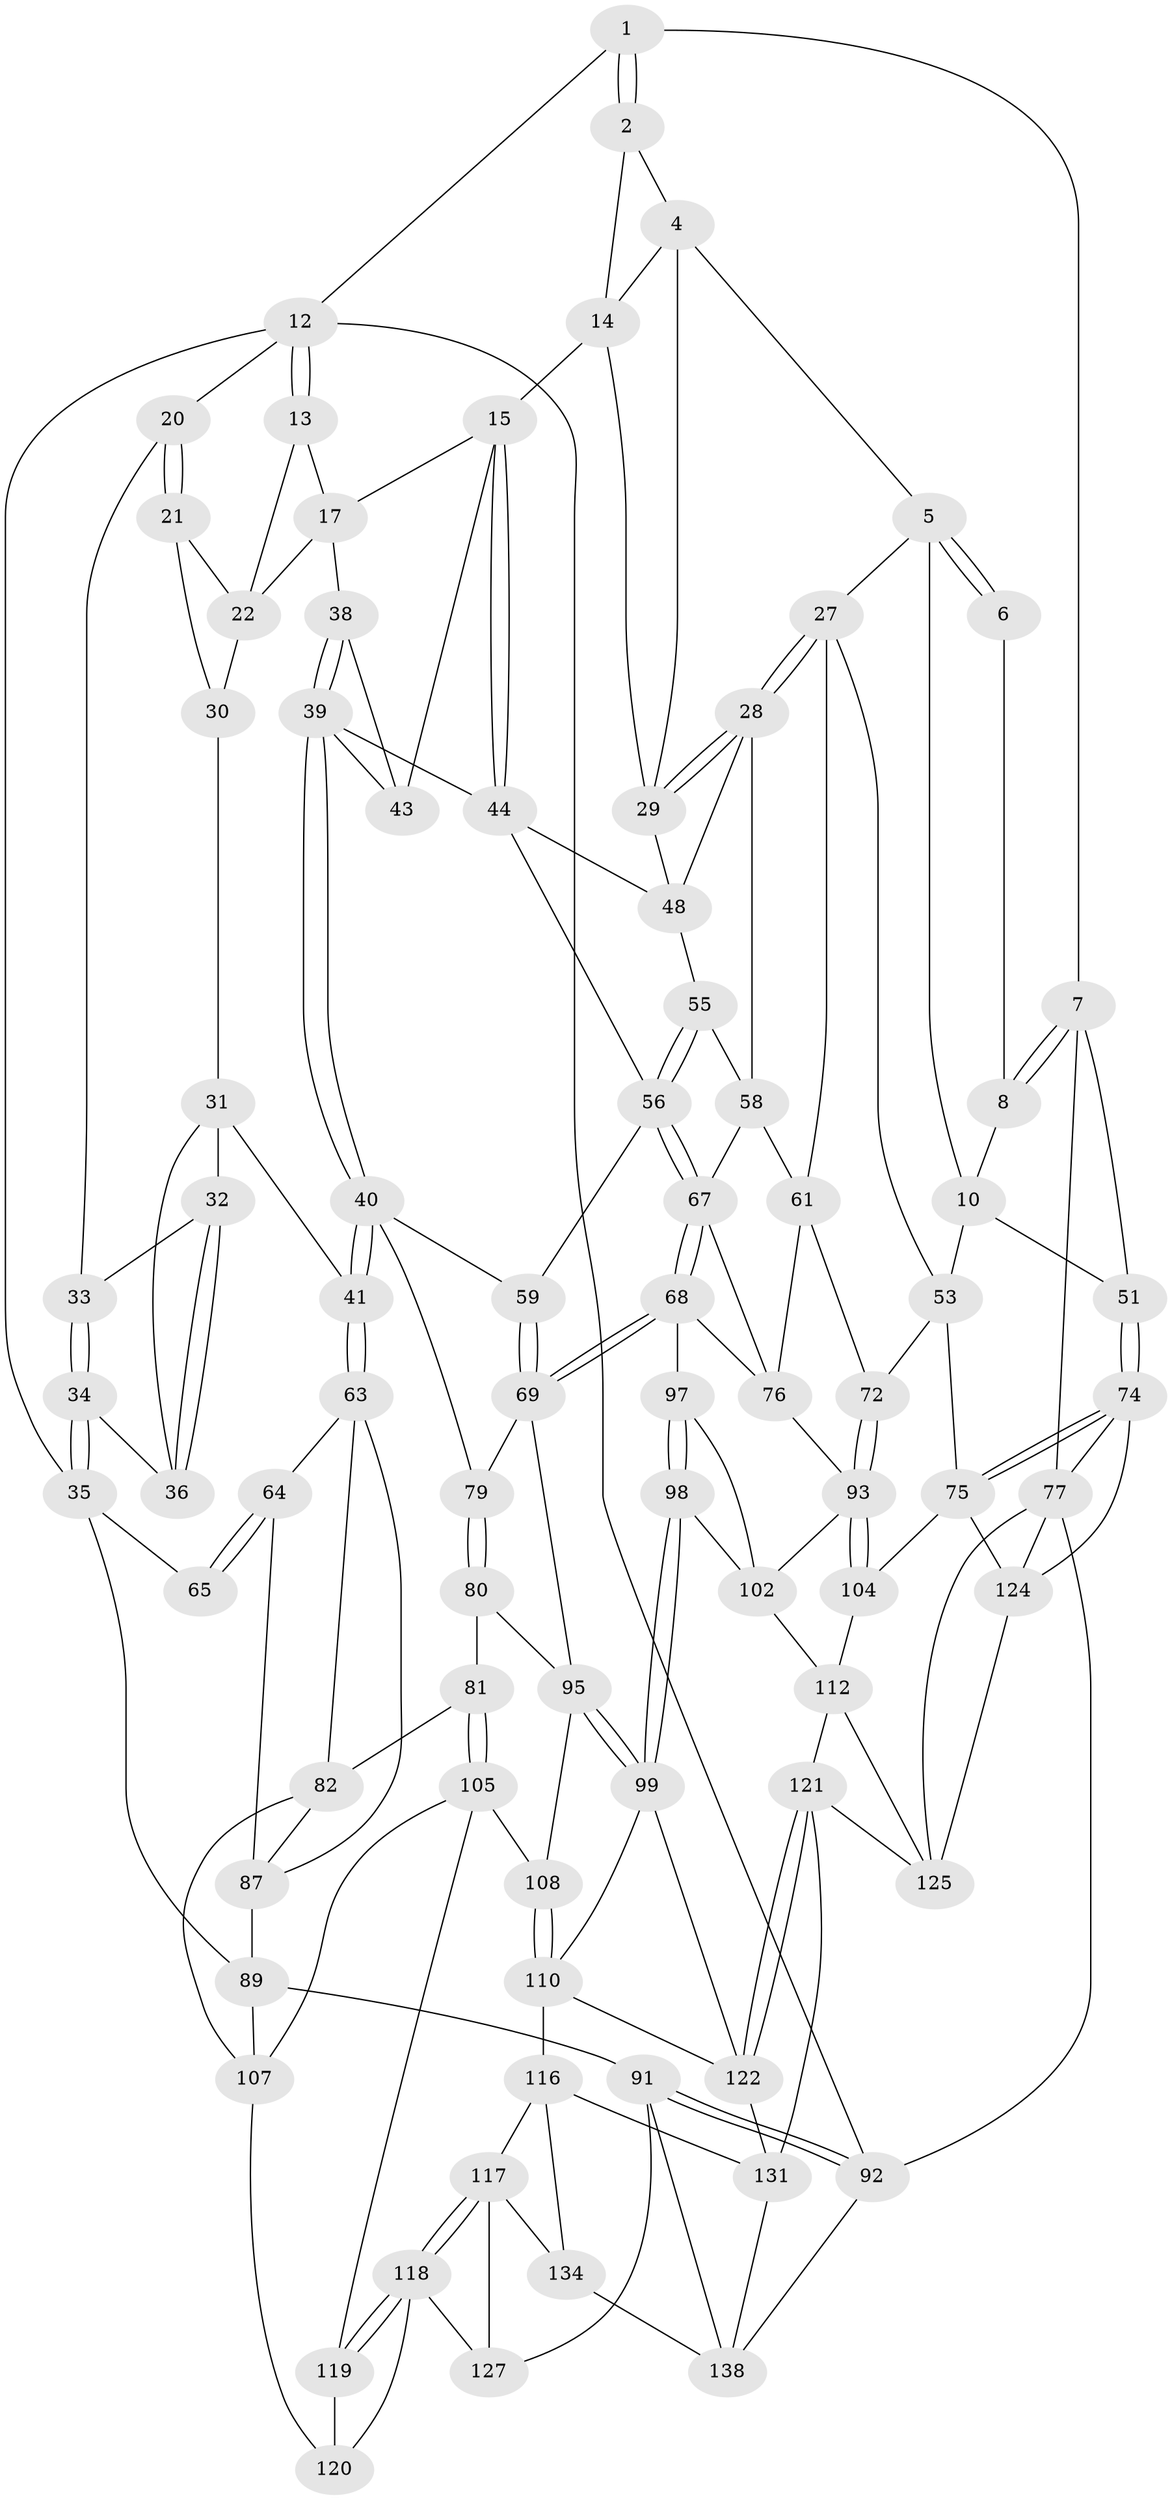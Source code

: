 // original degree distribution, {4: 0.22302158273381295, 5: 0.5611510791366906, 3: 0.014388489208633094, 6: 0.2014388489208633}
// Generated by graph-tools (version 1.1) at 2025/42/03/06/25 10:42:31]
// undirected, 84 vertices, 187 edges
graph export_dot {
graph [start="1"]
  node [color=gray90,style=filled];
  1 [pos="+1+0"];
  2 [pos="+0.6160457049375263+0",super="+3"];
  4 [pos="+0.690494119150729+0.025476190346842956",super="+25"];
  5 [pos="+0.7438000855211101+0.07641262118792864",super="+11"];
  6 [pos="+0.9288484084550599+0.050351625217067285"];
  7 [pos="+1+0.1108281286419162",super="+42"];
  8 [pos="+0.9351430324133191+0.06807503632009736",super="+9"];
  10 [pos="+0.8468333607966838+0.22253964644921526",super="+52"];
  12 [pos="+0+0",super="+19"];
  13 [pos="+0.30000852528546146+0",super="+18"];
  14 [pos="+0.5184783873442729+0.16732866038280433",super="+26"];
  15 [pos="+0.4540419804232646+0.19477217822493706",super="+16"];
  17 [pos="+0.3087567167887011+0.07775812516522089",super="+23"];
  20 [pos="+0.008424422748859793+0.11474580182132549"];
  21 [pos="+0.05177276711498706+0.13008587592651613"];
  22 [pos="+0.13960340492602424+0.1340432140412378",super="+24"];
  27 [pos="+0.7762083867425977+0.328174661808144",super="+54"];
  28 [pos="+0.7521288069670637+0.3200484380166253",super="+50"];
  29 [pos="+0.6983636572736198+0.27578010600742503",super="+47"];
  30 [pos="+0.11535531394317868+0.20565864806977147"];
  31 [pos="+0.09307393944086574+0.24170887000871905",super="+37"];
  32 [pos="+0.047154245361052206+0.22104028537621206"];
  33 [pos="+0.04458356206320973+0.21841990345363269"];
  34 [pos="+0+0.3368783078935142"];
  35 [pos="+0+0.3528156088476422",super="+66"];
  36 [pos="+0.057570141741296495+0.34637062375504973"];
  38 [pos="+0.24331701643124365+0.24320841384981273"];
  39 [pos="+0.23269589508352365+0.3441895246710727",super="+46"];
  40 [pos="+0.22038554876041663+0.3629013622366471",super="+60"];
  41 [pos="+0.18101788694859045+0.38914365990414057"];
  43 [pos="+0.4124338900653248+0.22754308630519174"];
  44 [pos="+0.48439706557327933+0.3180508755369661",super="+45"];
  48 [pos="+0.56618080170472+0.29410917352165555",super="+49"];
  51 [pos="+1+0.4075208782283299"];
  53 [pos="+0.8813876610702814+0.41544408558643037",super="+71"];
  55 [pos="+0.5734956675259008+0.4080125169710144"];
  56 [pos="+0.5600916984604283+0.4367638702535176",super="+57"];
  58 [pos="+0.5846340428853191+0.4033281366203934",super="+62"];
  59 [pos="+0.43300276827975126+0.40968175629309284"];
  61 [pos="+0.759673148193168+0.407982436375229",super="+73"];
  63 [pos="+0.17522589949845796+0.41134231373572",super="+83"];
  64 [pos="+0.10377125249421926+0.4627848813196469",super="+88"];
  65 [pos="+0+0.5531366212581311"];
  67 [pos="+0.5625540164874048+0.4660085965714288",super="+70"];
  68 [pos="+0.5122223257942315+0.5420897928609413",super="+86"];
  69 [pos="+0.4943064923724861+0.5408565040994701",super="+84"];
  72 [pos="+0.7441815772049971+0.5471780452539469"];
  74 [pos="+1+0.6733840839065428",super="+78"];
  75 [pos="+1+0.6712344404869556",super="+103"];
  76 [pos="+0.6827297804013005+0.5306011944401058",super="+85"];
  77 [pos="+1+1",super="+137"];
  79 [pos="+0.3737642831784163+0.5127911605681174"];
  80 [pos="+0.3006524408727217+0.5868254467200266"];
  81 [pos="+0.28412639641420256+0.5831652773283365"];
  82 [pos="+0.23127298484541925+0.563051678662199",super="+100"];
  87 [pos="+0.07982432119280843+0.6103375604298302",super="+101"];
  89 [pos="+0+0.8653611924087593",super="+90"];
  91 [pos="+0+1",super="+128"];
  92 [pos="+0+1"];
  93 [pos="+0.7518815442782553+0.641572961078377",super="+94"];
  95 [pos="+0.3979079593060164+0.6530590952714144",super="+96"];
  97 [pos="+0.5439025188099608+0.6078154467335004"];
  98 [pos="+0.5218576883741328+0.696037164359558"];
  99 [pos="+0.4312999097765654+0.7352661343074391",super="+109"];
  102 [pos="+0.7026950740383201+0.649085763754424",super="+111"];
  104 [pos="+0.774949766880039+0.6669498315050525"];
  105 [pos="+0.2327617412361442+0.7191918685490597",super="+106"];
  107 [pos="+0.15690546408303963+0.6969069638780367",super="+114"];
  108 [pos="+0.28695449577617604+0.722378252019552"];
  110 [pos="+0.3030545487835862+0.736397371507175",super="+115"];
  112 [pos="+0.7469167279343247+0.7826374454838867",super="+113"];
  116 [pos="+0.26992267487229976+0.8472894211329247",super="+133"];
  117 [pos="+0.24068831433749727+0.8466582183334752",super="+129"];
  118 [pos="+0.22194837814527754+0.8272052185902372",super="+126"];
  119 [pos="+0.2086851759033129+0.7731510948462225"];
  120 [pos="+0.10663035896834328+0.8245391923673826"];
  121 [pos="+0.5929918350904461+0.8789792645295391",super="+136"];
  122 [pos="+0.43269475191023343+0.8362475392950726",super="+123"];
  124 [pos="+0.8671835646780738+0.8564789017774351",super="+130"];
  125 [pos="+0.7896659958894623+0.8470379193580012",super="+135"];
  127 [pos="+0.1408191455957258+0.8955370399649398"];
  131 [pos="+0.3626641477053393+1",super="+132"];
  134 [pos="+0.21750744318825438+0.9472056137374307"];
  138 [pos="+0.17414966955205416+0.9390590125086786",super="+139"];
  1 -- 2;
  1 -- 2;
  1 -- 7;
  1 -- 12;
  2 -- 4;
  2 -- 14;
  4 -- 5;
  4 -- 29;
  4 -- 14;
  5 -- 6;
  5 -- 6;
  5 -- 10;
  5 -- 27;
  6 -- 8;
  7 -- 8 [weight=2];
  7 -- 8;
  7 -- 77;
  7 -- 51;
  8 -- 10;
  10 -- 51;
  10 -- 53;
  12 -- 13;
  12 -- 13;
  12 -- 92;
  12 -- 35;
  12 -- 20;
  13 -- 17;
  13 -- 22;
  14 -- 15;
  14 -- 29;
  15 -- 44;
  15 -- 44;
  15 -- 17;
  15 -- 43;
  17 -- 38;
  17 -- 22;
  20 -- 21;
  20 -- 21;
  20 -- 33;
  21 -- 22;
  21 -- 30;
  22 -- 30;
  27 -- 28;
  27 -- 28;
  27 -- 61;
  27 -- 53;
  28 -- 29;
  28 -- 29;
  28 -- 48;
  28 -- 58;
  29 -- 48;
  30 -- 31;
  31 -- 32;
  31 -- 41;
  31 -- 36;
  32 -- 33;
  32 -- 36;
  32 -- 36;
  33 -- 34;
  33 -- 34;
  34 -- 35;
  34 -- 35;
  34 -- 36;
  35 -- 89;
  35 -- 65;
  38 -- 39;
  38 -- 39;
  38 -- 43;
  39 -- 40;
  39 -- 40;
  39 -- 43;
  39 -- 44;
  40 -- 41;
  40 -- 41;
  40 -- 59;
  40 -- 79;
  41 -- 63;
  41 -- 63;
  44 -- 48;
  44 -- 56;
  48 -- 55;
  51 -- 74;
  51 -- 74;
  53 -- 72;
  53 -- 75;
  55 -- 56;
  55 -- 56;
  55 -- 58;
  56 -- 67;
  56 -- 67;
  56 -- 59;
  58 -- 67;
  58 -- 61;
  59 -- 69;
  59 -- 69;
  61 -- 72;
  61 -- 76;
  63 -- 64;
  63 -- 82;
  63 -- 87;
  64 -- 65 [weight=2];
  64 -- 65;
  64 -- 87;
  67 -- 68;
  67 -- 68;
  67 -- 76;
  68 -- 69;
  68 -- 69;
  68 -- 97;
  68 -- 76;
  69 -- 95;
  69 -- 79;
  72 -- 93;
  72 -- 93;
  74 -- 75;
  74 -- 75;
  74 -- 124;
  74 -- 77;
  75 -- 104;
  75 -- 124;
  76 -- 93;
  77 -- 92;
  77 -- 124;
  77 -- 125;
  79 -- 80;
  79 -- 80;
  80 -- 81;
  80 -- 95;
  81 -- 82;
  81 -- 105;
  81 -- 105;
  82 -- 107;
  82 -- 87;
  87 -- 89;
  89 -- 91;
  89 -- 107;
  91 -- 92;
  91 -- 92;
  91 -- 138;
  91 -- 127;
  92 -- 138;
  93 -- 104;
  93 -- 104;
  93 -- 102;
  95 -- 99;
  95 -- 99;
  95 -- 108;
  97 -- 98;
  97 -- 98;
  97 -- 102;
  98 -- 99;
  98 -- 99;
  98 -- 102;
  99 -- 122;
  99 -- 110;
  102 -- 112;
  104 -- 112;
  105 -- 108;
  105 -- 107;
  105 -- 119;
  107 -- 120;
  108 -- 110;
  108 -- 110;
  110 -- 122;
  110 -- 116;
  112 -- 125;
  112 -- 121;
  116 -- 117;
  116 -- 131;
  116 -- 134;
  117 -- 118;
  117 -- 118;
  117 -- 134;
  117 -- 127;
  118 -- 119;
  118 -- 119;
  118 -- 120;
  118 -- 127;
  119 -- 120;
  121 -- 122;
  121 -- 122;
  121 -- 131;
  121 -- 125;
  122 -- 131;
  124 -- 125;
  131 -- 138;
  134 -- 138;
}
